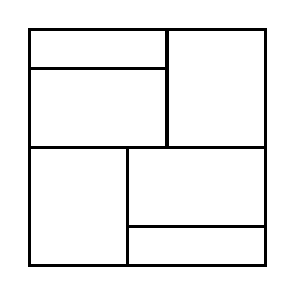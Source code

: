 \begin{tikzpicture}[very thick, scale=.5]
    \draw (0,5) rectangle (7/2,6);
    \draw (0,3) rectangle (7/2,5);
    \draw (7/2,3) rectangle (6,6);
    \draw (0,0) rectangle (5/2,3);
    \draw (5/2,1) rectangle (6,3);
    \draw (5/2,0) rectangle (6,1);
\end{tikzpicture}
